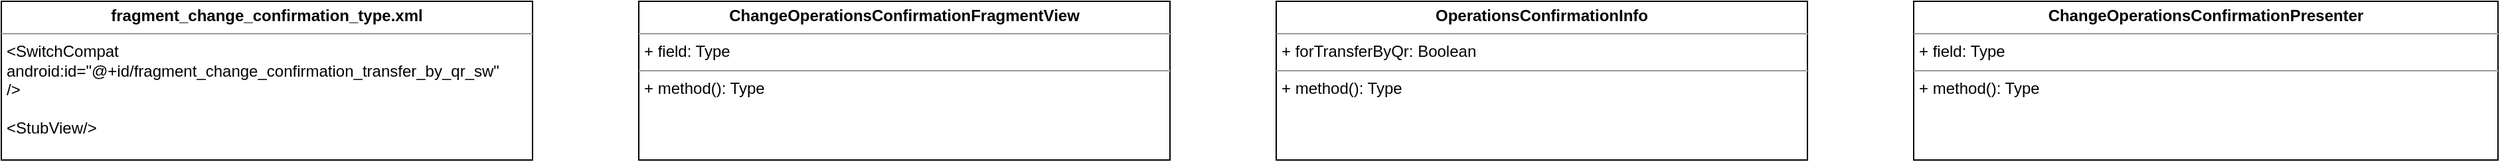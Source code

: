 <mxfile version="16.0.0" type="github">
  <diagram id="rl7NRQa01BBlxzyK_3gA" name="Page-1">
    <mxGraphModel dx="1422" dy="772" grid="1" gridSize="10" guides="1" tooltips="1" connect="1" arrows="1" fold="1" page="1" pageScale="1" pageWidth="850" pageHeight="1100" math="0" shadow="0">
      <root>
        <mxCell id="0" />
        <mxCell id="1" parent="0" />
        <mxCell id="65-vsQtpEmw0uSy0gU8R-1" value="&lt;p style=&quot;margin: 0px ; margin-top: 4px ; text-align: center&quot;&gt;&lt;b&gt;fragment_change_confirmation_type.xml&lt;/b&gt;&lt;/p&gt;&lt;hr size=&quot;1&quot;&gt;&lt;p style=&quot;margin: 0px ; margin-left: 4px&quot;&gt;&amp;lt;SwitchCompat&lt;/p&gt;&lt;p style=&quot;margin: 0px ; margin-left: 4px&quot;&gt;android:id=&quot;@+id/fragment_change_confirmation_transfer_by_qr_sw&quot;&lt;br&gt;&lt;/p&gt;&lt;p style=&quot;margin: 0px ; margin-left: 4px&quot;&gt;/&amp;gt;&lt;/p&gt;&lt;p style=&quot;margin: 0px ; margin-left: 4px&quot;&gt;&lt;br&gt;&lt;/p&gt;&lt;p style=&quot;margin: 0px ; margin-left: 4px&quot;&gt;&amp;lt;StubView/&amp;gt;&lt;br&gt;&lt;/p&gt;" style="verticalAlign=top;align=left;overflow=fill;fontSize=12;fontFamily=Helvetica;html=1;" vertex="1" parent="1">
          <mxGeometry x="80" y="80" width="400" height="120" as="geometry" />
        </mxCell>
        <mxCell id="65-vsQtpEmw0uSy0gU8R-2" value="&lt;p style=&quot;margin: 0px ; margin-top: 4px ; text-align: center&quot;&gt;&lt;b&gt;ChangeOperationsConfirmationFragmentView&lt;/b&gt;&lt;/p&gt;&lt;hr size=&quot;1&quot;&gt;&lt;p style=&quot;margin: 0px ; margin-left: 4px&quot;&gt;+ field: Type&lt;/p&gt;&lt;hr size=&quot;1&quot;&gt;&lt;p style=&quot;margin: 0px ; margin-left: 4px&quot;&gt;+ method(): Type&lt;/p&gt;" style="verticalAlign=top;align=left;overflow=fill;fontSize=12;fontFamily=Helvetica;html=1;" vertex="1" parent="1">
          <mxGeometry x="560" y="80" width="400" height="120" as="geometry" />
        </mxCell>
        <mxCell id="65-vsQtpEmw0uSy0gU8R-3" value="&lt;p style=&quot;margin: 0px ; margin-top: 4px ; text-align: center&quot;&gt;&lt;b&gt;OperationsConfirmationInfo&lt;/b&gt;&lt;/p&gt;&lt;hr size=&quot;1&quot;&gt;&lt;p style=&quot;margin: 0px ; margin-left: 4px&quot;&gt;+ forTransferByQr: Boolean&lt;/p&gt;&lt;hr size=&quot;1&quot;&gt;&lt;p style=&quot;margin: 0px ; margin-left: 4px&quot;&gt;+ method(): Type&lt;/p&gt;" style="verticalAlign=top;align=left;overflow=fill;fontSize=12;fontFamily=Helvetica;html=1;" vertex="1" parent="1">
          <mxGeometry x="1040" y="80" width="400" height="120" as="geometry" />
        </mxCell>
        <mxCell id="65-vsQtpEmw0uSy0gU8R-4" value="&lt;p style=&quot;margin: 0px ; margin-top: 4px ; text-align: center&quot;&gt;&lt;b&gt;ChangeOperationsConfirmationPresenter&lt;/b&gt;&lt;/p&gt;&lt;hr size=&quot;1&quot;&gt;&lt;p style=&quot;margin: 0px ; margin-left: 4px&quot;&gt;+ field: Type&lt;/p&gt;&lt;hr size=&quot;1&quot;&gt;&lt;p style=&quot;margin: 0px ; margin-left: 4px&quot;&gt;+ method(): Type&lt;/p&gt;" style="verticalAlign=top;align=left;overflow=fill;fontSize=12;fontFamily=Helvetica;html=1;" vertex="1" parent="1">
          <mxGeometry x="1520" y="80" width="440" height="120" as="geometry" />
        </mxCell>
      </root>
    </mxGraphModel>
  </diagram>
</mxfile>
